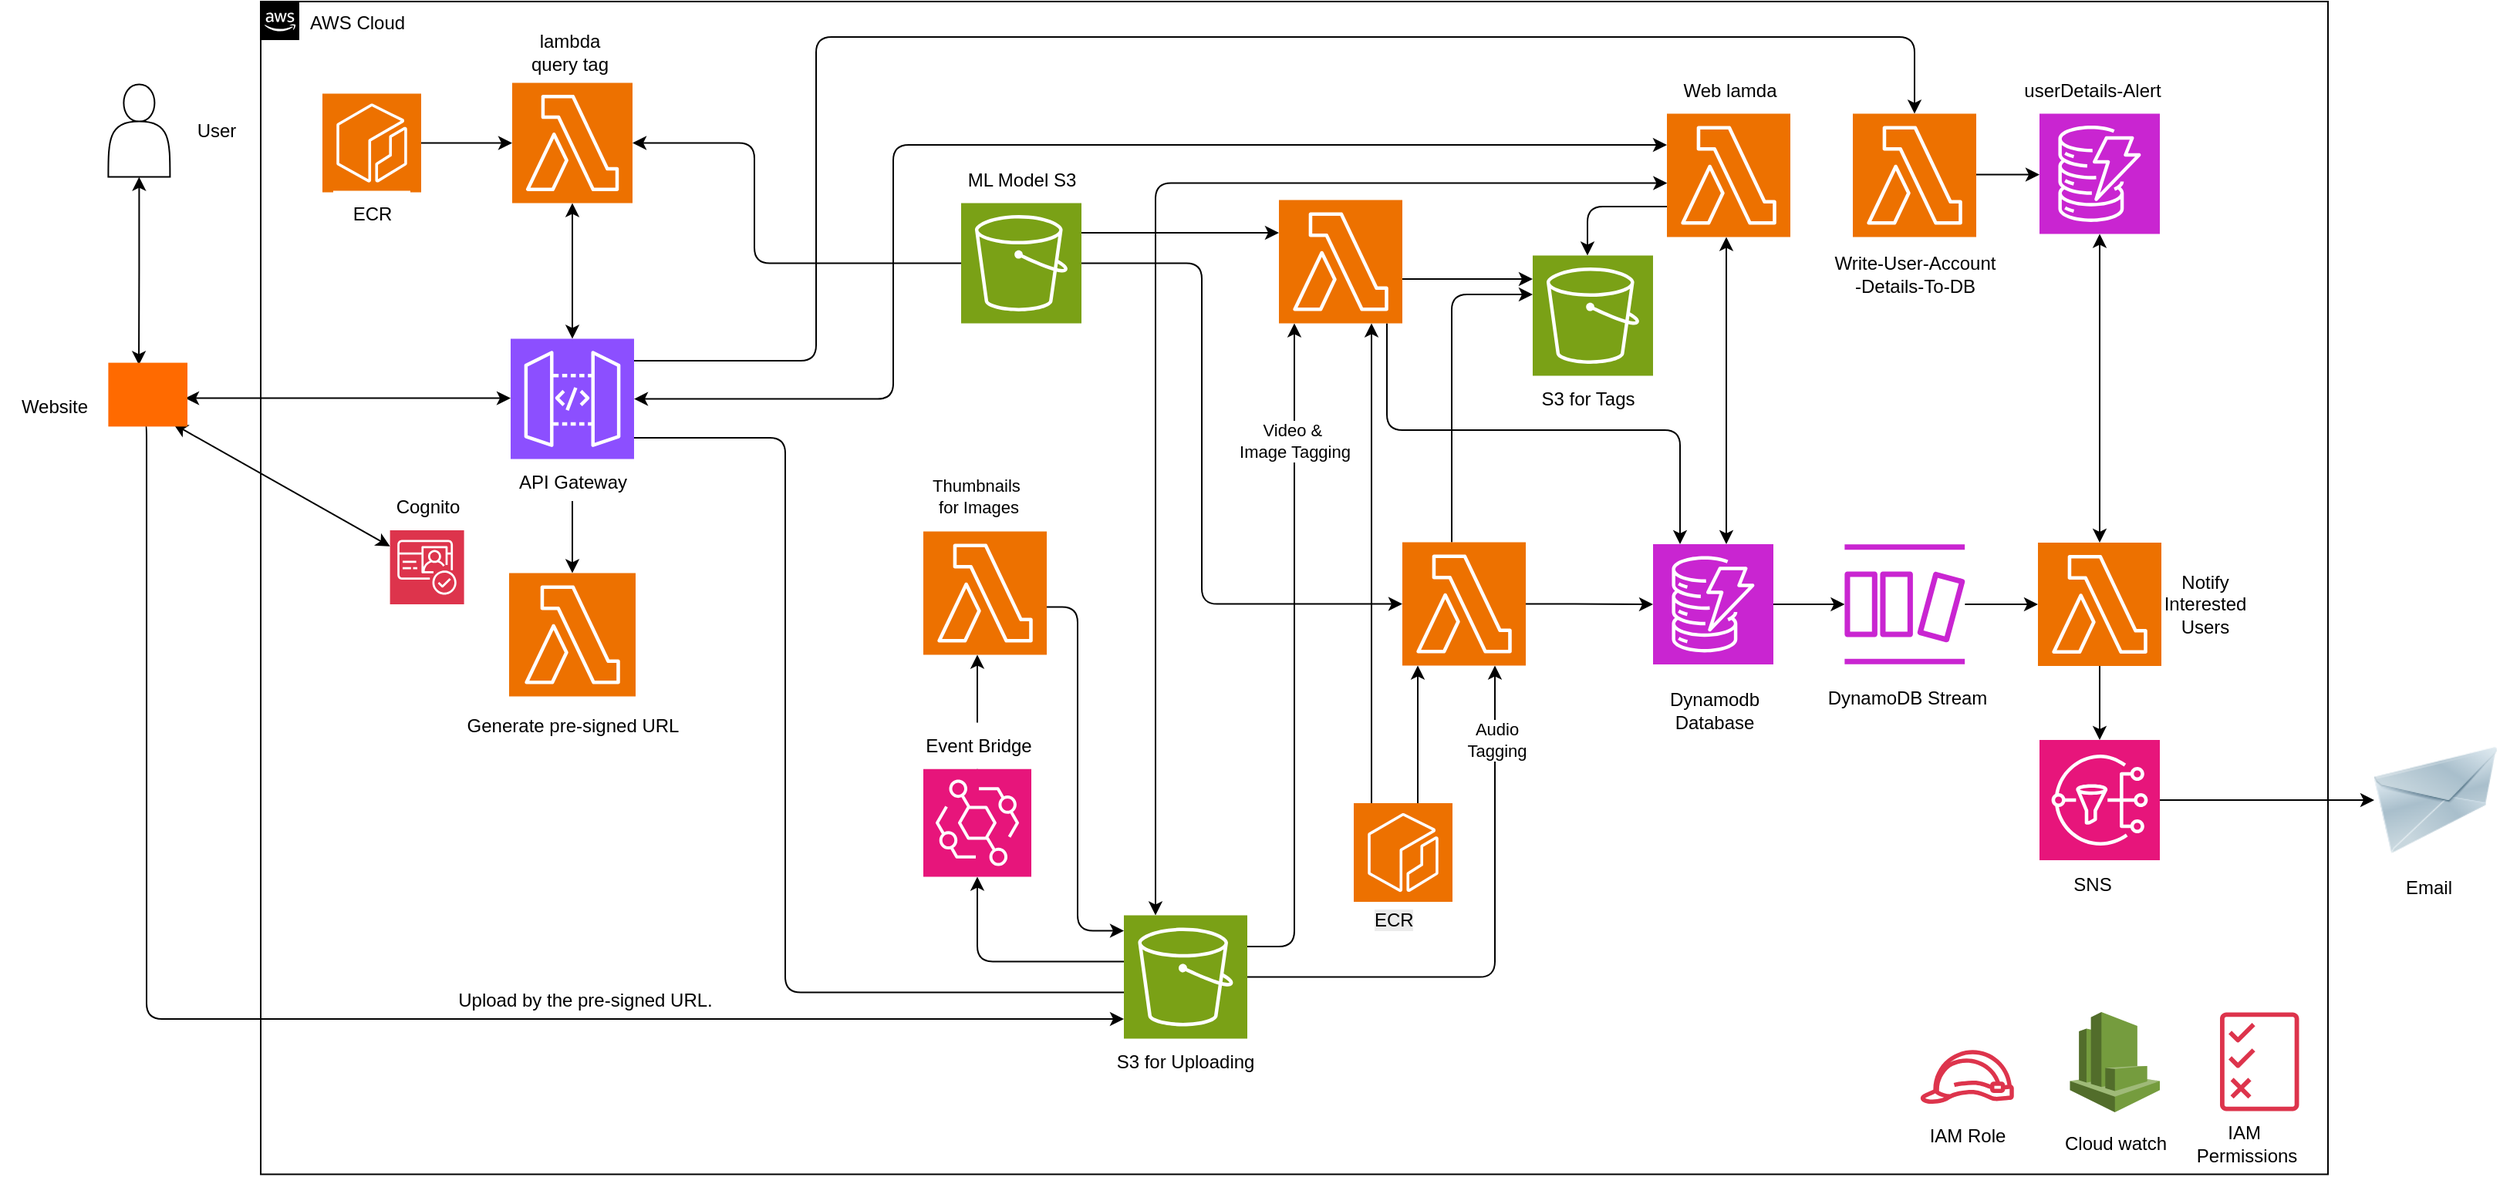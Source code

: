 <mxfile version="27.0.9">
  <diagram name="Page-1" id="Uj2lMhDgir8iiTIfYYsc">
    <mxGraphModel dx="5739" dy="1356" grid="1" gridSize="10" guides="1" tooltips="1" connect="1" arrows="1" fold="1" page="1" pageScale="1" pageWidth="1654" pageHeight="1169" math="0" shadow="0">
      <root>
        <mxCell id="0" />
        <mxCell id="1" parent="0" />
        <mxCell id="T2SK2CnzC14jnVXQTMxj-1" value="AWS Cloud" style="points=[[0,0],[0.25,0],[0.5,0],[0.75,0],[1,0],[1,0.25],[1,0.5],[1,0.75],[1,1],[0.75,1],[0.5,1],[0.25,1],[0,1],[0,0.75],[0,0.5],[0,0.25]];outlineConnect=0;html=1;whiteSpace=wrap;fontSize=12;fontStyle=0;container=1;pointerEvents=0;collapsible=0;recursiveResize=0;shape=mxgraph.aws4.group;grIcon=mxgraph.aws4.group_aws_cloud_alt;fillColor=none;verticalAlign=top;align=left;spacingLeft=30;dashed=0;" parent="1" vertex="1">
          <mxGeometry x="-3110" y="130" width="1340" height="760.75" as="geometry" />
        </mxCell>
        <mxCell id="enTS-_B9K8fbs3s1s-JS-25" value="" style="sketch=0;points=[[0,0,0],[0.25,0,0],[0.5,0,0],[0.75,0,0],[1,0,0],[0,1,0],[0.25,1,0],[0.5,1,0],[0.75,1,0],[1,1,0],[0,0.25,0],[0,0.5,0],[0,0.75,0],[1,0.25,0],[1,0.5,0],[1,0.75,0]];outlineConnect=0;fontColor=#232F3E;fillColor=#DD344C;strokeColor=#ffffff;dashed=0;verticalLabelPosition=bottom;verticalAlign=top;align=center;html=1;fontSize=12;fontStyle=0;aspect=fixed;shape=mxgraph.aws4.resourceIcon;resIcon=mxgraph.aws4.cognito;" parent="T2SK2CnzC14jnVXQTMxj-1" vertex="1">
          <mxGeometry x="83.8" y="343" width="48" height="48" as="geometry" />
        </mxCell>
        <mxCell id="l43sw3kC45yQ8nYjyZsd-1" value="API Gateway" style="text;html=1;align=center;verticalAlign=middle;resizable=0;points=[];autosize=1;fillColor=none;" parent="T2SK2CnzC14jnVXQTMxj-1" vertex="1">
          <mxGeometry x="157" y="296.75" width="90" height="30" as="geometry" />
        </mxCell>
        <mxCell id="m6__m4VyYflQRl0GZ81X-8" value="Cognito" style="text;html=1;align=center;verticalAlign=middle;resizable=0;points=[];autosize=1;fillColor=none;" parent="T2SK2CnzC14jnVXQTMxj-1" vertex="1">
          <mxGeometry x="77.8" y="313" width="60" height="30" as="geometry" />
        </mxCell>
        <mxCell id="enTS-_B9K8fbs3s1s-JS-19" value="Web lamda" style="text;html=1;align=center;verticalAlign=middle;resizable=0;points=[];autosize=1;fillColor=none;" parent="T2SK2CnzC14jnVXQTMxj-1" vertex="1">
          <mxGeometry x="911.5" y="42.75" width="80" height="30" as="geometry" />
        </mxCell>
        <mxCell id="EXucPdCu4vY9tIGG1OFw-6" value="Cloud watch" style="text;html=1;align=center;verticalAlign=middle;resizable=0;points=[];autosize=1;strokeColor=none;fillColor=none;" parent="T2SK2CnzC14jnVXQTMxj-1" vertex="1">
          <mxGeometry x="1156.88" y="725.75" width="90" height="30" as="geometry" />
        </mxCell>
        <mxCell id="EXucPdCu4vY9tIGG1OFw-8" value="IAM&amp;nbsp;&lt;div&gt;Permissions&lt;/div&gt;" style="text;html=1;align=center;verticalAlign=middle;resizable=0;points=[];autosize=1;strokeColor=none;fillColor=none;" parent="T2SK2CnzC14jnVXQTMxj-1" vertex="1">
          <mxGeometry x="1242" y="720.75" width="90" height="40" as="geometry" />
        </mxCell>
        <mxCell id="l43sw3kC45yQ8nYjyZsd-13" value="lambda&lt;div&gt;query tag&lt;/div&gt;" style="text;html=1;align=center;verticalAlign=middle;resizable=0;points=[];autosize=1;fillColor=none;" parent="T2SK2CnzC14jnVXQTMxj-1" vertex="1">
          <mxGeometry x="165" y="12.75" width="70" height="40" as="geometry" />
        </mxCell>
        <mxCell id="m6__m4VyYflQRl0GZ81X-25" value="userDetails-Alert" style="text;html=1;align=center;verticalAlign=middle;resizable=0;points=[];autosize=1;fillColor=none;" parent="T2SK2CnzC14jnVXQTMxj-1" vertex="1">
          <mxGeometry x="1131.75" y="42.75" width="110" height="30" as="geometry" />
        </mxCell>
        <mxCell id="EXucPdCu4vY9tIGG1OFw-19" value="" style="edgeStyle=orthogonalEdgeStyle;rounded=1;orthogonalLoop=1;jettySize=auto;html=1;curved=0;" parent="T2SK2CnzC14jnVXQTMxj-1" source="enTS-_B9K8fbs3s1s-JS-1" target="enTS-_B9K8fbs3s1s-JS-2" edge="1">
          <mxGeometry relative="1" as="geometry">
            <Array as="points">
              <mxPoint x="529.5" y="392.75" />
              <mxPoint x="529.5" y="602.75" />
            </Array>
          </mxGeometry>
        </mxCell>
        <mxCell id="ZEPAF2CH9TNe9OShW8T2-4" value="" style="edgeStyle=orthogonalEdgeStyle;rounded=1;orthogonalLoop=1;jettySize=auto;html=1;curved=0;" parent="T2SK2CnzC14jnVXQTMxj-1" source="enTS-_B9K8fbs3s1s-JS-2" target="ZEPAF2CH9TNe9OShW8T2-2" edge="1">
          <mxGeometry relative="1" as="geometry">
            <mxPoint x="628.5" y="463.75" as="targetPoint" />
            <Array as="points">
              <mxPoint x="670" y="613" />
            </Array>
          </mxGeometry>
        </mxCell>
        <mxCell id="ZEPAF2CH9TNe9OShW8T2-13" value="Video &amp;amp;&amp;nbsp;&lt;div&gt;Image Tagging&lt;/div&gt;" style="edgeLabel;html=1;align=center;verticalAlign=middle;resizable=0;points=[];" parent="ZEPAF2CH9TNe9OShW8T2-4" vertex="1" connectable="0">
          <mxGeometry x="0.717" y="1" relative="1" as="geometry">
            <mxPoint x="1" y="14" as="offset" />
          </mxGeometry>
        </mxCell>
        <mxCell id="EXucPdCu4vY9tIGG1OFw-17" value="" style="edgeStyle=orthogonalEdgeStyle;rounded=1;orthogonalLoop=1;jettySize=auto;html=1;curved=0;" parent="T2SK2CnzC14jnVXQTMxj-1" source="enTS-_B9K8fbs3s1s-JS-2" target="EXucPdCu4vY9tIGG1OFw-13" edge="1">
          <mxGeometry relative="1" as="geometry">
            <mxPoint x="468" y="631.75" as="targetPoint" />
            <Array as="points">
              <mxPoint x="464.5" y="622.75" />
            </Array>
          </mxGeometry>
        </mxCell>
        <mxCell id="m6__m4VyYflQRl0GZ81X-7" style="edgeStyle=orthogonalEdgeStyle;rounded=0;orthogonalLoop=1;jettySize=auto;html=1;" parent="T2SK2CnzC14jnVXQTMxj-1" target="BJMHcw9MZpPgfeB63qq7-1" edge="1">
          <mxGeometry relative="1" as="geometry">
            <mxPoint x="202" y="324" as="sourcePoint" />
            <mxPoint x="202" y="370" as="targetPoint" />
            <Array as="points">
              <mxPoint x="202" y="340" />
              <mxPoint x="202" y="340" />
            </Array>
          </mxGeometry>
        </mxCell>
        <mxCell id="enTS-_B9K8fbs3s1s-JS-6" style="edgeStyle=orthogonalEdgeStyle;rounded=1;orthogonalLoop=1;jettySize=auto;html=1;curved=0;" parent="T2SK2CnzC14jnVXQTMxj-1" source="enTS-_B9K8fbs3s1s-JS-5" edge="1">
          <mxGeometry relative="1" as="geometry">
            <mxPoint x="602" y="642.75" as="targetPoint" />
            <Array as="points">
              <mxPoint x="340" y="283" />
              <mxPoint x="340" y="643" />
            </Array>
          </mxGeometry>
        </mxCell>
        <mxCell id="enTS-_B9K8fbs3s1s-JS-14" style="edgeStyle=orthogonalEdgeStyle;rounded=0;orthogonalLoop=1;jettySize=auto;html=1;startArrow=classic;startFill=1;" parent="T2SK2CnzC14jnVXQTMxj-1" source="enTS-_B9K8fbs3s1s-JS-10" target="enTS-_B9K8fbs3s1s-JS-8" edge="1">
          <mxGeometry relative="1" as="geometry">
            <Array as="points">
              <mxPoint x="950" y="230" />
              <mxPoint x="950" y="230" />
            </Array>
          </mxGeometry>
        </mxCell>
        <mxCell id="ZEPAF2CH9TNe9OShW8T2-33" value="" style="edgeStyle=orthogonalEdgeStyle;rounded=1;orthogonalLoop=1;jettySize=auto;html=1;curved=0;" parent="T2SK2CnzC14jnVXQTMxj-1" source="enTS-_B9K8fbs3s1s-JS-10" target="ZEPAF2CH9TNe9OShW8T2-7" edge="1">
          <mxGeometry relative="1" as="geometry">
            <mxPoint x="1058.5" y="91.75" as="targetPoint" />
            <Array as="points">
              <mxPoint x="860" y="133" />
            </Array>
          </mxGeometry>
        </mxCell>
        <mxCell id="enTS-_B9K8fbs3s1s-JS-13" style="edgeStyle=orthogonalEdgeStyle;rounded=1;orthogonalLoop=1;jettySize=auto;html=1;startArrow=classic;startFill=1;curved=0;" parent="T2SK2CnzC14jnVXQTMxj-1" source="enTS-_B9K8fbs3s1s-JS-5" target="enTS-_B9K8fbs3s1s-JS-10" edge="1">
          <mxGeometry relative="1" as="geometry">
            <Array as="points">
              <mxPoint x="410" y="258" />
              <mxPoint x="410" y="93" />
            </Array>
          </mxGeometry>
        </mxCell>
        <mxCell id="ZEPAF2CH9TNe9OShW8T2-8" value="" style="edgeStyle=orthogonalEdgeStyle;rounded=1;orthogonalLoop=1;jettySize=auto;html=1;curved=0;" parent="T2SK2CnzC14jnVXQTMxj-1" source="ZEPAF2CH9TNe9OShW8T2-2" target="ZEPAF2CH9TNe9OShW8T2-7" edge="1">
          <mxGeometry relative="1" as="geometry">
            <Array as="points">
              <mxPoint x="780" y="180" />
              <mxPoint x="780" y="180" />
            </Array>
          </mxGeometry>
        </mxCell>
        <mxCell id="ZEPAF2CH9TNe9OShW8T2-29" value="" style="edgeStyle=orthogonalEdgeStyle;rounded=1;orthogonalLoop=1;jettySize=auto;html=1;curved=0;" parent="T2SK2CnzC14jnVXQTMxj-1" source="ZEPAF2CH9TNe9OShW8T2-2" target="enTS-_B9K8fbs3s1s-JS-8" edge="1">
          <mxGeometry relative="1" as="geometry">
            <mxPoint x="902" y="332.75" as="targetPoint" />
            <Array as="points">
              <mxPoint x="730" y="278" />
              <mxPoint x="920" y="278" />
            </Array>
          </mxGeometry>
        </mxCell>
        <mxCell id="ZEPAF2CH9TNe9OShW8T2-21" value="" style="edgeStyle=orthogonalEdgeStyle;rounded=1;orthogonalLoop=1;jettySize=auto;html=1;exitX=1;exitY=0.5;exitDx=0;exitDy=0;exitPerimeter=0;curved=0;" parent="T2SK2CnzC14jnVXQTMxj-1" source="enTS-_B9K8fbs3s1s-JS-2" target="ZEPAF2CH9TNe9OShW8T2-24" edge="1">
          <mxGeometry relative="1" as="geometry">
            <mxPoint x="763.5" y="592.75" as="sourcePoint" />
            <mxPoint x="738.5" y="463.75" as="targetPoint" />
            <Array as="points">
              <mxPoint x="800" y="633" />
            </Array>
          </mxGeometry>
        </mxCell>
        <mxCell id="ZEPAF2CH9TNe9OShW8T2-22" value="&lt;span style=&quot;background-color: light-dark(#ffffff, var(--ge-dark-color, #121212)); color: light-dark(rgb(0, 0, 0), rgb(255, 255, 255));&quot;&gt;Audio&lt;/span&gt;&lt;div&gt;&lt;span style=&quot;background-color: light-dark(#ffffff, var(--ge-dark-color, #121212)); color: light-dark(rgb(0, 0, 0), rgb(255, 255, 255));&quot;&gt;Tagging&lt;/span&gt;&lt;/div&gt;" style="edgeLabel;html=1;align=center;verticalAlign=middle;resizable=0;points=[];" parent="ZEPAF2CH9TNe9OShW8T2-21" vertex="1" connectable="0">
          <mxGeometry x="0.717" y="1" relative="1" as="geometry">
            <mxPoint x="2" y="-4" as="offset" />
          </mxGeometry>
        </mxCell>
        <mxCell id="ZEPAF2CH9TNe9OShW8T2-23" value="" style="edgeStyle=orthogonalEdgeStyle;rounded=1;orthogonalLoop=1;jettySize=auto;html=1;curved=0;" parent="T2SK2CnzC14jnVXQTMxj-1" source="ZEPAF2CH9TNe9OShW8T2-24" target="ZEPAF2CH9TNe9OShW8T2-7" edge="1">
          <mxGeometry relative="1" as="geometry">
            <mxPoint x="792.5" y="310.75" as="targetPoint" />
            <Array as="points">
              <mxPoint x="772" y="190" />
            </Array>
          </mxGeometry>
        </mxCell>
        <mxCell id="ZEPAF2CH9TNe9OShW8T2-28" value="" style="edgeStyle=orthogonalEdgeStyle;rounded=1;orthogonalLoop=1;jettySize=auto;html=1;curved=0;" parent="T2SK2CnzC14jnVXQTMxj-1" source="ZEPAF2CH9TNe9OShW8T2-24" target="enTS-_B9K8fbs3s1s-JS-8" edge="1">
          <mxGeometry relative="1" as="geometry">
            <mxPoint x="802.5" y="352.74" as="sourcePoint" />
            <mxPoint x="902" y="332.75" as="targetPoint" />
            <Array as="points" />
          </mxGeometry>
        </mxCell>
        <mxCell id="EXucPdCu4vY9tIGG1OFw-18" value="" style="edgeStyle=orthogonalEdgeStyle;rounded=0;orthogonalLoop=1;jettySize=auto;html=1;" parent="T2SK2CnzC14jnVXQTMxj-1" source="EXucPdCu4vY9tIGG1OFw-13" target="enTS-_B9K8fbs3s1s-JS-1" edge="1">
          <mxGeometry relative="1" as="geometry">
            <Array as="points">
              <mxPoint x="464.5" y="442.75" />
              <mxPoint x="464.5" y="442.75" />
            </Array>
          </mxGeometry>
        </mxCell>
        <mxCell id="EXucPdCu4vY9tIGG1OFw-21" value="Thumbnails&amp;nbsp;&lt;div&gt;for Images&lt;/div&gt;" style="edgeLabel;html=1;align=center;verticalAlign=middle;resizable=0;points=[];labelBackgroundColor=default;" parent="EXucPdCu4vY9tIGG1OFw-18" vertex="1" connectable="0">
          <mxGeometry x="-0.234" y="2" relative="1" as="geometry">
            <mxPoint x="2" y="-149" as="offset" />
          </mxGeometry>
        </mxCell>
        <mxCell id="l43sw3kC45yQ8nYjyZsd-3" value="" style="endArrow=classic;startArrow=classic;html=1;rounded=1;entryX=0.002;entryY=0.563;entryDx=0;entryDy=0;entryPerimeter=0;edgeStyle=orthogonalEdgeStyle;" parent="T2SK2CnzC14jnVXQTMxj-1" source="enTS-_B9K8fbs3s1s-JS-2" target="enTS-_B9K8fbs3s1s-JS-10" edge="1">
          <mxGeometry width="50" height="50" relative="1" as="geometry">
            <mxPoint x="552" y="457.75" as="sourcePoint" />
            <mxPoint x="902" y="117.75" as="targetPoint" />
            <Array as="points">
              <mxPoint x="580" y="118" />
            </Array>
          </mxGeometry>
        </mxCell>
        <mxCell id="m6__m4VyYflQRl0GZ81X-15" style="edgeStyle=orthogonalEdgeStyle;rounded=0;orthogonalLoop=1;jettySize=auto;html=1;" parent="T2SK2CnzC14jnVXQTMxj-1" target="m6__m4VyYflQRl0GZ81X-13" edge="1">
          <mxGeometry relative="1" as="geometry">
            <mxPoint x="1112" y="112.25" as="sourcePoint" />
            <mxPoint x="1152" y="111.25" as="targetPoint" />
            <Array as="points">
              <mxPoint x="1133" y="112.75" />
              <mxPoint x="1133" y="112.75" />
            </Array>
          </mxGeometry>
        </mxCell>
        <mxCell id="m6__m4VyYflQRl0GZ81X-18" style="edgeStyle=orthogonalEdgeStyle;rounded=1;orthogonalLoop=1;jettySize=auto;html=1;entryX=0.5;entryY=1;entryDx=0;entryDy=0;entryPerimeter=0;startArrow=classic;startFill=1;curved=0;" parent="T2SK2CnzC14jnVXQTMxj-1" source="m6__m4VyYflQRl0GZ81X-16" target="m6__m4VyYflQRl0GZ81X-13" edge="1">
          <mxGeometry relative="1" as="geometry" />
        </mxCell>
        <mxCell id="m6__m4VyYflQRl0GZ81X-33" style="edgeStyle=orthogonalEdgeStyle;rounded=0;orthogonalLoop=1;jettySize=auto;html=1;entryX=0.5;entryY=0;entryDx=0;entryDy=0;entryPerimeter=0;startArrow=classic;startFill=1;" parent="T2SK2CnzC14jnVXQTMxj-1" source="l43sw3kC45yQ8nYjyZsd-8" target="enTS-_B9K8fbs3s1s-JS-5" edge="1">
          <mxGeometry relative="1" as="geometry" />
        </mxCell>
        <mxCell id="m6__m4VyYflQRl0GZ81X-12" style="edgeStyle=orthogonalEdgeStyle;rounded=1;orthogonalLoop=1;jettySize=auto;html=1;curved=0;" parent="T2SK2CnzC14jnVXQTMxj-1" source="enTS-_B9K8fbs3s1s-JS-5" target="m6__m4VyYflQRl0GZ81X-11" edge="1">
          <mxGeometry relative="1" as="geometry">
            <Array as="points">
              <mxPoint x="360" y="233" />
              <mxPoint x="360" y="23" />
              <mxPoint x="1072" y="23" />
            </Array>
          </mxGeometry>
        </mxCell>
        <mxCell id="enTS-_B9K8fbs3s1s-JS-1" value="" style="sketch=0;points=[[0,0,0],[0.25,0,0],[0.5,0,0],[0.75,0,0],[1,0,0],[0,1,0],[0.25,1,0],[0.5,1,0],[0.75,1,0],[1,1,0],[0,0.25,0],[0,0.5,0],[0,0.75,0],[1,0.25,0],[1,0.5,0],[1,0.75,0]];outlineConnect=0;fontColor=#232F3E;fillColor=#ED7100;strokeColor=#ffffff;dashed=0;verticalLabelPosition=bottom;verticalAlign=top;align=center;html=1;fontSize=12;fontStyle=0;aspect=fixed;shape=mxgraph.aws4.resourceIcon;resIcon=mxgraph.aws4.lambda;" parent="T2SK2CnzC14jnVXQTMxj-1" vertex="1">
          <mxGeometry x="429.5" y="343.75" width="80" height="80" as="geometry" />
        </mxCell>
        <mxCell id="enTS-_B9K8fbs3s1s-JS-2" value="" style="sketch=0;points=[[0,0,0],[0.25,0,0],[0.5,0,0],[0.75,0,0],[1,0,0],[0,1,0],[0.25,1,0],[0.5,1,0],[0.75,1,0],[1,1,0],[0,0.25,0],[0,0.5,0],[0,0.75,0],[1,0.25,0],[1,0.5,0],[1,0.75,0]];outlineConnect=0;fontColor=#232F3E;fillColor=#7AA116;strokeColor=#ffffff;dashed=0;verticalLabelPosition=bottom;verticalAlign=top;align=center;html=1;fontSize=12;fontStyle=0;aspect=fixed;shape=mxgraph.aws4.resourceIcon;resIcon=mxgraph.aws4.s3;" parent="T2SK2CnzC14jnVXQTMxj-1" vertex="1">
          <mxGeometry x="559.5" y="592.75" width="80" height="80" as="geometry" />
        </mxCell>
        <mxCell id="enTS-_B9K8fbs3s1s-JS-4" value="S3 for Uploading" style="text;html=1;align=center;verticalAlign=middle;resizable=0;points=[];autosize=1;strokeColor=none;fillColor=none;" parent="T2SK2CnzC14jnVXQTMxj-1" vertex="1">
          <mxGeometry x="544" y="672.75" width="110" height="30" as="geometry" />
        </mxCell>
        <mxCell id="enTS-_B9K8fbs3s1s-JS-5" value="" style="sketch=0;points=[[0,0,0],[0.25,0,0],[0.5,0,0],[0.75,0,0],[1,0,0],[0,1,0],[0.25,1,0],[0.5,1,0],[0.75,1,0],[1,1,0],[0,0.25,0],[0,0.5,0],[0,0.75,0],[1,0.25,0],[1,0.5,0],[1,0.75,0]];outlineConnect=0;fontColor=#232F3E;fillColor=#8C4FFF;strokeColor=#ffffff;dashed=0;verticalLabelPosition=bottom;verticalAlign=top;align=center;html=1;fontSize=12;fontStyle=0;aspect=fixed;shape=mxgraph.aws4.resourceIcon;resIcon=mxgraph.aws4.api_gateway;" parent="T2SK2CnzC14jnVXQTMxj-1" vertex="1">
          <mxGeometry x="162" y="218.75" width="80" height="78" as="geometry" />
        </mxCell>
        <mxCell id="enTS-_B9K8fbs3s1s-JS-10" value="" style="sketch=0;points=[[0,0,0],[0.25,0,0],[0.5,0,0],[0.75,0,0],[1,0,0],[0,1,0],[0.25,1,0],[0.5,1,0],[0.75,1,0],[1,1,0],[0,0.25,0],[0,0.5,0],[0,0.75,0],[1,0.25,0],[1,0.5,0],[1,0.75,0]];outlineConnect=0;fontColor=#232F3E;fillColor=#ED7100;strokeColor=#ffffff;dashed=0;verticalLabelPosition=bottom;verticalAlign=top;align=center;html=1;fontSize=12;fontStyle=0;aspect=fixed;shape=mxgraph.aws4.resourceIcon;resIcon=mxgraph.aws4.lambda;" parent="T2SK2CnzC14jnVXQTMxj-1" vertex="1">
          <mxGeometry x="911.5" y="72.75" width="80" height="80" as="geometry" />
        </mxCell>
        <mxCell id="ZEPAF2CH9TNe9OShW8T2-2" value="" style="sketch=0;points=[[0,0,0],[0.25,0,0],[0.5,0,0],[0.75,0,0],[1,0,0],[0,1,0],[0.25,1,0],[0.5,1,0],[0.75,1,0],[1,1,0],[0,0.25,0],[0,0.5,0],[0,0.75,0],[1,0.25,0],[1,0.5,0],[1,0.75,0]];outlineConnect=0;fontColor=#232F3E;fillColor=#ED7100;strokeColor=#ffffff;dashed=0;verticalLabelPosition=bottom;verticalAlign=top;align=center;html=1;fontSize=12;fontStyle=0;aspect=fixed;shape=mxgraph.aws4.resourceIcon;resIcon=mxgraph.aws4.lambda;" parent="T2SK2CnzC14jnVXQTMxj-1" vertex="1">
          <mxGeometry x="660" y="128.75" width="80" height="80" as="geometry" />
        </mxCell>
        <mxCell id="ZEPAF2CH9TNe9OShW8T2-7" value="" style="sketch=0;points=[[0,0,0],[0.25,0,0],[0.5,0,0],[0.75,0,0],[1,0,0],[0,1,0],[0.25,1,0],[0.5,1,0],[0.75,1,0],[1,1,0],[0,0.25,0],[0,0.5,0],[0,0.75,0],[1,0.25,0],[1,0.5,0],[1,0.75,0]];outlineConnect=0;fontColor=#232F3E;fillColor=#7AA116;strokeColor=#ffffff;dashed=0;verticalLabelPosition=bottom;verticalAlign=top;align=center;html=1;fontSize=12;fontStyle=0;aspect=fixed;shape=mxgraph.aws4.resourceIcon;resIcon=mxgraph.aws4.s3;" parent="T2SK2CnzC14jnVXQTMxj-1" vertex="1">
          <mxGeometry x="824.5" y="164.75" width="78" height="78" as="geometry" />
        </mxCell>
        <mxCell id="ZEPAF2CH9TNe9OShW8T2-11" value="S3 for Tags" style="text;html=1;align=center;verticalAlign=middle;resizable=0;points=[];autosize=1;strokeColor=none;fillColor=none;" parent="T2SK2CnzC14jnVXQTMxj-1" vertex="1">
          <mxGeometry x="820" y="242.75" width="80" height="30" as="geometry" />
        </mxCell>
        <mxCell id="ZEPAF2CH9TNe9OShW8T2-24" value="" style="sketch=0;points=[[0,0,0],[0.25,0,0],[0.5,0,0],[0.75,0,0],[1,0,0],[0,1,0],[0.25,1,0],[0.5,1,0],[0.75,1,0],[1,1,0],[0,0.25,0],[0,0.5,0],[0,0.75,0],[1,0.25,0],[1,0.5,0],[1,0.75,0]];outlineConnect=0;fontColor=#232F3E;fillColor=#ED7100;strokeColor=#ffffff;dashed=0;verticalLabelPosition=bottom;verticalAlign=top;align=center;html=1;fontSize=12;fontStyle=0;aspect=fixed;shape=mxgraph.aws4.resourceIcon;resIcon=mxgraph.aws4.lambda;" parent="T2SK2CnzC14jnVXQTMxj-1" vertex="1">
          <mxGeometry x="740" y="350.75" width="80" height="80" as="geometry" />
        </mxCell>
        <mxCell id="EXucPdCu4vY9tIGG1OFw-3" value="" style="sketch=0;outlineConnect=0;fontColor=#232F3E;gradientColor=none;fillColor=#DD344C;strokeColor=none;dashed=0;verticalLabelPosition=bottom;verticalAlign=top;align=center;html=1;fontSize=12;fontStyle=0;aspect=fixed;pointerEvents=1;shape=mxgraph.aws4.role;" parent="T2SK2CnzC14jnVXQTMxj-1" vertex="1">
          <mxGeometry x="1075.25" y="680.17" width="61.75" height="34.83" as="geometry" />
        </mxCell>
        <mxCell id="EXucPdCu4vY9tIGG1OFw-4" value="IAM Role" style="text;html=1;align=center;verticalAlign=middle;resizable=0;points=[];autosize=1;strokeColor=none;fillColor=none;" parent="T2SK2CnzC14jnVXQTMxj-1" vertex="1">
          <mxGeometry x="1071.13" y="720.75" width="70" height="30" as="geometry" />
        </mxCell>
        <mxCell id="EXucPdCu4vY9tIGG1OFw-5" value="" style="outlineConnect=0;dashed=0;verticalLabelPosition=bottom;verticalAlign=top;align=center;html=1;shape=mxgraph.aws3.cloudwatch;fillColor=#759C3E;gradientColor=none;" parent="T2SK2CnzC14jnVXQTMxj-1" vertex="1">
          <mxGeometry x="1172.75" y="655.51" width="58.25" height="65" as="geometry" />
        </mxCell>
        <mxCell id="EXucPdCu4vY9tIGG1OFw-7" value="" style="sketch=0;outlineConnect=0;fontColor=#232F3E;gradientColor=none;fillColor=#DD344C;strokeColor=none;dashed=0;verticalLabelPosition=bottom;verticalAlign=top;align=center;html=1;fontSize=12;fontStyle=0;aspect=fixed;pointerEvents=1;shape=mxgraph.aws4.permissions;" parent="T2SK2CnzC14jnVXQTMxj-1" vertex="1">
          <mxGeometry x="1270" y="655.51" width="51.25" height="64.48" as="geometry" />
        </mxCell>
        <mxCell id="EXucPdCu4vY9tIGG1OFw-13" value="" style="sketch=0;points=[[0,0,0],[0.25,0,0],[0.5,0,0],[0.75,0,0],[1,0,0],[0,1,0],[0.25,1,0],[0.5,1,0],[0.75,1,0],[1,1,0],[0,0.25,0],[0,0.5,0],[0,0.75,0],[1,0.25,0],[1,0.5,0],[1,0.75,0]];outlineConnect=0;fontColor=#232F3E;fillColor=#E7157B;strokeColor=#ffffff;dashed=0;verticalLabelPosition=bottom;verticalAlign=top;align=center;html=1;fontSize=12;fontStyle=0;aspect=fixed;shape=mxgraph.aws4.resourceIcon;resIcon=mxgraph.aws4.eventbridge;" parent="T2SK2CnzC14jnVXQTMxj-1" vertex="1">
          <mxGeometry x="429.5" y="497.75" width="70" height="70" as="geometry" />
        </mxCell>
        <mxCell id="EXucPdCu4vY9tIGG1OFw-22" value="Event Bridge" style="text;html=1;align=center;verticalAlign=middle;resizable=0;points=[];autosize=1;fillColor=default;" parent="T2SK2CnzC14jnVXQTMxj-1" vertex="1">
          <mxGeometry x="419.5" y="467.75" width="90" height="30" as="geometry" />
        </mxCell>
        <mxCell id="BJMHcw9MZpPgfeB63qq7-1" value="" style="sketch=0;points=[[0,0,0],[0.25,0,0],[0.5,0,0],[0.75,0,0],[1,0,0],[0,1,0],[0.25,1,0],[0.5,1,0],[0.75,1,0],[1,1,0],[0,0.25,0],[0,0.5,0],[0,0.75,0],[1,0.25,0],[1,0.5,0],[1,0.75,0]];outlineConnect=0;fontColor=#232F3E;fillColor=#ED7100;strokeColor=#ffffff;dashed=0;verticalLabelPosition=bottom;verticalAlign=top;align=center;html=1;fontSize=12;fontStyle=0;aspect=fixed;shape=mxgraph.aws4.resourceIcon;resIcon=mxgraph.aws4.lambda;" parent="T2SK2CnzC14jnVXQTMxj-1" vertex="1">
          <mxGeometry x="161" y="370.75" width="82" height="80" as="geometry" />
        </mxCell>
        <mxCell id="BJMHcw9MZpPgfeB63qq7-5" value="Generate pre-signed URL" style="text;html=1;align=center;verticalAlign=middle;resizable=0;points=[];autosize=1;fillColor=none;" parent="T2SK2CnzC14jnVXQTMxj-1" vertex="1">
          <mxGeometry x="122" y="455" width="160" height="30" as="geometry" />
        </mxCell>
        <mxCell id="BJMHcw9MZpPgfeB63qq7-8" value="Upload by the pre-signed URL." style="text;html=1;align=center;verticalAlign=middle;resizable=0;points=[];autosize=1;strokeColor=none;fillColor=none;" parent="T2SK2CnzC14jnVXQTMxj-1" vertex="1">
          <mxGeometry x="115" y="632.75" width="190" height="30" as="geometry" />
        </mxCell>
        <mxCell id="m6__m4VyYflQRl0GZ81X-11" value="" style="sketch=0;points=[[0,0,0],[0.25,0,0],[0.5,0,0],[0.75,0,0],[1,0,0],[0,1,0],[0.25,1,0],[0.5,1,0],[0.75,1,0],[1,1,0],[0,0.25,0],[0,0.5,0],[0,0.75,0],[1,0.25,0],[1,0.5,0],[1,0.75,0]];outlineConnect=0;fontColor=#232F3E;fillColor=#ED7100;strokeColor=#ffffff;dashed=0;verticalLabelPosition=bottom;verticalAlign=top;align=center;html=1;fontSize=12;fontStyle=0;aspect=fixed;shape=mxgraph.aws4.resourceIcon;resIcon=mxgraph.aws4.lambda;" parent="T2SK2CnzC14jnVXQTMxj-1" vertex="1">
          <mxGeometry x="1032" y="72.75" width="80" height="80" as="geometry" />
        </mxCell>
        <mxCell id="m6__m4VyYflQRl0GZ81X-13" value="" style="sketch=0;points=[[0,0,0],[0.25,0,0],[0.5,0,0],[0.75,0,0],[1,0,0],[0,1,0],[0.25,1,0],[0.5,1,0],[0.75,1,0],[1,1,0],[0,0.25,0],[0,0.5,0],[0,0.75,0],[1,0.25,0],[1,0.5,0],[1,0.75,0]];outlineConnect=0;fontColor=#232F3E;fillColor=#C925D1;strokeColor=#ffffff;dashed=0;verticalLabelPosition=bottom;verticalAlign=top;align=center;html=1;fontSize=12;fontStyle=0;aspect=fixed;shape=mxgraph.aws4.resourceIcon;resIcon=mxgraph.aws4.dynamodb;" parent="T2SK2CnzC14jnVXQTMxj-1" vertex="1">
          <mxGeometry x="1153" y="72.75" width="78" height="78" as="geometry" />
        </mxCell>
        <mxCell id="m6__m4VyYflQRl0GZ81X-24" value="&lt;span data-is-only-node=&quot;&quot; data-is-last-node=&quot;&quot; data-end=&quot;36&quot; data-start=&quot;0&quot;&gt;Write-User-Account&lt;/span&gt;&lt;div&gt;&lt;span data-is-only-node=&quot;&quot; data-is-last-node=&quot;&quot; data-end=&quot;36&quot; data-start=&quot;0&quot;&gt;-Details-To-DB&lt;/span&gt;&lt;/div&gt;" style="text;html=1;align=center;verticalAlign=middle;resizable=0;points=[];autosize=1;fillColor=none;" parent="T2SK2CnzC14jnVXQTMxj-1" vertex="1">
          <mxGeometry x="1007" y="156.75" width="130" height="40" as="geometry" />
        </mxCell>
        <mxCell id="l43sw3kC45yQ8nYjyZsd-8" value="" style="sketch=0;points=[[0,0,0],[0.25,0,0],[0.5,0,0],[0.75,0,0],[1,0,0],[0,1,0],[0.25,1,0],[0.5,1,0],[0.75,1,0],[1,1,0],[0,0.25,0],[0,0.5,0],[0,0.75,0],[1,0.25,0],[1,0.5,0],[1,0.75,0]];outlineConnect=0;fontColor=#232F3E;fillColor=#ED7100;strokeColor=#ffffff;dashed=0;verticalLabelPosition=bottom;verticalAlign=top;align=center;html=1;fontSize=12;fontStyle=0;aspect=fixed;shape=mxgraph.aws4.resourceIcon;resIcon=mxgraph.aws4.lambda;" parent="T2SK2CnzC14jnVXQTMxj-1" vertex="1">
          <mxGeometry x="163" y="52.75" width="78" height="78" as="geometry" />
        </mxCell>
        <mxCell id="YKiRxfQxq_q39uv-wRft-4" value="" style="edgeStyle=orthogonalEdgeStyle;rounded=0;orthogonalLoop=1;jettySize=auto;html=1;" parent="T2SK2CnzC14jnVXQTMxj-1" source="YKiRxfQxq_q39uv-wRft-2" target="ZEPAF2CH9TNe9OShW8T2-24" edge="1">
          <mxGeometry relative="1" as="geometry">
            <mxPoint x="790" y="440" as="targetPoint" />
            <Array as="points">
              <mxPoint x="750" y="510" />
              <mxPoint x="750" y="510" />
            </Array>
          </mxGeometry>
        </mxCell>
        <mxCell id="YKiRxfQxq_q39uv-wRft-16" value="" style="edgeStyle=orthogonalEdgeStyle;rounded=0;orthogonalLoop=1;jettySize=auto;html=1;" parent="T2SK2CnzC14jnVXQTMxj-1" source="YKiRxfQxq_q39uv-wRft-2" target="ZEPAF2CH9TNe9OShW8T2-2" edge="1">
          <mxGeometry relative="1" as="geometry">
            <mxPoint x="710" y="320" as="targetPoint" />
            <Array as="points">
              <mxPoint x="720" y="370" />
              <mxPoint x="720" y="370" />
            </Array>
          </mxGeometry>
        </mxCell>
        <mxCell id="YKiRxfQxq_q39uv-wRft-2" value="" style="sketch=0;points=[[0,0,0],[0.25,0,0],[0.5,0,0],[0.75,0,0],[1,0,0],[0,1,0],[0.25,1,0],[0.5,1,0],[0.75,1,0],[1,1,0],[0,0.25,0],[0,0.5,0],[0,0.75,0],[1,0.25,0],[1,0.5,0],[1,0.75,0]];outlineConnect=0;fontColor=#232F3E;fillColor=#ED7100;strokeColor=#ffffff;dashed=0;verticalLabelPosition=bottom;verticalAlign=top;align=center;html=1;fontSize=12;fontStyle=0;aspect=fixed;shape=mxgraph.aws4.resourceIcon;resIcon=mxgraph.aws4.ecr;" parent="T2SK2CnzC14jnVXQTMxj-1" vertex="1">
          <mxGeometry x="708.5" y="520" width="64" height="64" as="geometry" />
        </mxCell>
        <mxCell id="YKiRxfQxq_q39uv-wRft-3" value="&lt;span style=&quot;color: rgb(0, 0, 0); font-family: Helvetica; font-size: 12px; font-style: normal; font-variant-ligatures: normal; font-variant-caps: normal; font-weight: 400; letter-spacing: normal; orphans: 2; text-align: center; text-indent: 0px; text-transform: none; widows: 2; word-spacing: 0px; -webkit-text-stroke-width: 0px; white-space: nowrap; background-color: rgb(236, 236, 236); text-decoration-thickness: initial; text-decoration-style: initial; text-decoration-color: initial; display: inline !important; float: none;&quot;&gt;ECR&lt;/span&gt;" style="text;whiteSpace=wrap;html=1;" parent="T2SK2CnzC14jnVXQTMxj-1" vertex="1">
          <mxGeometry x="720" y="581.5" width="43.3" height="29.25" as="geometry" />
        </mxCell>
        <mxCell id="YKiRxfQxq_q39uv-wRft-10" value="" style="rounded=1;orthogonalLoop=1;jettySize=auto;html=1;entryX=1;entryY=0.5;entryDx=0;entryDy=0;entryPerimeter=0;edgeStyle=orthogonalEdgeStyle;startArrow=none;startFill=0;curved=0;" parent="T2SK2CnzC14jnVXQTMxj-1" source="YKiRxfQxq_q39uv-wRft-5" target="l43sw3kC45yQ8nYjyZsd-8" edge="1">
          <mxGeometry relative="1" as="geometry">
            <mxPoint x="381" y="179.75" as="targetPoint" />
            <Array as="points">
              <mxPoint x="320" y="170" />
              <mxPoint x="320" y="92" />
            </Array>
          </mxGeometry>
        </mxCell>
        <mxCell id="YKiRxfQxq_q39uv-wRft-19" value="" style="edgeStyle=orthogonalEdgeStyle;rounded=0;orthogonalLoop=1;jettySize=auto;html=1;" parent="T2SK2CnzC14jnVXQTMxj-1" source="YKiRxfQxq_q39uv-wRft-5" target="ZEPAF2CH9TNe9OShW8T2-2" edge="1">
          <mxGeometry relative="1" as="geometry">
            <mxPoint x="597" y="169.75" as="targetPoint" />
            <Array as="points">
              <mxPoint x="600" y="150" />
              <mxPoint x="600" y="150" />
            </Array>
          </mxGeometry>
        </mxCell>
        <mxCell id="YKiRxfQxq_q39uv-wRft-21" value="" style="edgeStyle=orthogonalEdgeStyle;rounded=1;orthogonalLoop=1;jettySize=auto;html=1;entryX=0;entryY=0.5;entryDx=0;entryDy=0;entryPerimeter=0;curved=0;" parent="T2SK2CnzC14jnVXQTMxj-1" source="YKiRxfQxq_q39uv-wRft-5" target="ZEPAF2CH9TNe9OShW8T2-24" edge="1">
          <mxGeometry relative="1" as="geometry">
            <mxPoint x="499" y="287.75" as="targetPoint" />
            <Array as="points">
              <mxPoint x="610" y="170" />
              <mxPoint x="610" y="391" />
            </Array>
          </mxGeometry>
        </mxCell>
        <mxCell id="YKiRxfQxq_q39uv-wRft-5" value="" style="sketch=0;points=[[0,0,0],[0.25,0,0],[0.5,0,0],[0.75,0,0],[1,0,0],[0,1,0],[0.25,1,0],[0.5,1,0],[0.75,1,0],[1,1,0],[0,0.25,0],[0,0.5,0],[0,0.75,0],[1,0.25,0],[1,0.5,0],[1,0.75,0]];outlineConnect=0;fontColor=#232F3E;fillColor=#7AA116;strokeColor=#ffffff;dashed=0;verticalLabelPosition=bottom;verticalAlign=top;align=center;html=1;fontSize=12;fontStyle=0;aspect=fixed;shape=mxgraph.aws4.resourceIcon;resIcon=mxgraph.aws4.s3;" parent="T2SK2CnzC14jnVXQTMxj-1" vertex="1">
          <mxGeometry x="454" y="130.75" width="78" height="78" as="geometry" />
        </mxCell>
        <mxCell id="YKiRxfQxq_q39uv-wRft-6" value="ML Model S3" style="text;html=1;align=center;verticalAlign=middle;resizable=0;points=[];autosize=1;strokeColor=none;fillColor=none;" parent="T2SK2CnzC14jnVXQTMxj-1" vertex="1">
          <mxGeometry x="448" y="100.75" width="90" height="30" as="geometry" />
        </mxCell>
        <mxCell id="m6__m4VyYflQRl0GZ81X-29" value="Notify&lt;div&gt;Interested&lt;/div&gt;&lt;div&gt;Users&lt;/div&gt;" style="text;html=1;align=center;verticalAlign=middle;resizable=0;points=[];autosize=1;fillColor=none;" parent="T2SK2CnzC14jnVXQTMxj-1" vertex="1">
          <mxGeometry x="1220" y="361" width="80" height="60" as="geometry" />
        </mxCell>
        <mxCell id="m6__m4VyYflQRl0GZ81X-28" style="edgeStyle=orthogonalEdgeStyle;rounded=0;orthogonalLoop=1;jettySize=auto;html=1;" parent="T2SK2CnzC14jnVXQTMxj-1" source="enTS-_B9K8fbs3s1s-JS-8" target="m6__m4VyYflQRl0GZ81X-10" edge="1">
          <mxGeometry relative="1" as="geometry" />
        </mxCell>
        <mxCell id="m6__m4VyYflQRl0GZ81X-20" style="edgeStyle=orthogonalEdgeStyle;rounded=0;orthogonalLoop=1;jettySize=auto;html=1;" parent="T2SK2CnzC14jnVXQTMxj-1" source="m6__m4VyYflQRl0GZ81X-10" target="m6__m4VyYflQRl0GZ81X-16" edge="1">
          <mxGeometry relative="1" as="geometry" />
        </mxCell>
        <mxCell id="m6__m4VyYflQRl0GZ81X-21" style="edgeStyle=orthogonalEdgeStyle;rounded=0;orthogonalLoop=1;jettySize=auto;html=1;" parent="T2SK2CnzC14jnVXQTMxj-1" source="m6__m4VyYflQRl0GZ81X-16" target="m6__m4VyYflQRl0GZ81X-17" edge="1">
          <mxGeometry relative="1" as="geometry" />
        </mxCell>
        <mxCell id="enTS-_B9K8fbs3s1s-JS-8" value="" style="sketch=0;points=[[0,0,0],[0.25,0,0],[0.5,0,0],[0.75,0,0],[1,0,0],[0,1,0],[0.25,1,0],[0.5,1,0],[0.75,1,0],[1,1,0],[0,0.25,0],[0,0.5,0],[0,0.75,0],[1,0.25,0],[1,0.5,0],[1,0.75,0]];outlineConnect=0;fontColor=#232F3E;fillColor=#C925D1;strokeColor=#ffffff;dashed=0;verticalLabelPosition=bottom;verticalAlign=top;align=center;html=1;fontSize=12;fontStyle=0;aspect=fixed;shape=mxgraph.aws4.resourceIcon;resIcon=mxgraph.aws4.dynamodb;" parent="T2SK2CnzC14jnVXQTMxj-1" vertex="1">
          <mxGeometry x="902.5" y="352" width="78" height="78" as="geometry" />
        </mxCell>
        <mxCell id="ZEPAF2CH9TNe9OShW8T2-30" value="Dynamodb&lt;div&gt;Database&lt;/div&gt;" style="text;html=1;align=center;verticalAlign=middle;resizable=0;points=[];autosize=1;fillColor=none;" parent="T2SK2CnzC14jnVXQTMxj-1" vertex="1">
          <mxGeometry x="901.5" y="440" width="80" height="40" as="geometry" />
        </mxCell>
        <mxCell id="m6__m4VyYflQRl0GZ81X-10" value="" style="sketch=0;outlineConnect=0;fontColor=#232F3E;gradientColor=none;fillColor=#C925D1;strokeColor=none;dashed=0;verticalLabelPosition=bottom;verticalAlign=top;align=center;html=1;fontSize=12;fontStyle=0;aspect=fixed;pointerEvents=1;shape=mxgraph.aws4.dynamodb_stream;" parent="T2SK2CnzC14jnVXQTMxj-1" vertex="1">
          <mxGeometry x="1026.7" y="352" width="78" height="78" as="geometry" />
        </mxCell>
        <mxCell id="m6__m4VyYflQRl0GZ81X-16" value="" style="sketch=0;points=[[0,0,0],[0.25,0,0],[0.5,0,0],[0.75,0,0],[1,0,0],[0,1,0],[0.25,1,0],[0.5,1,0],[0.75,1,0],[1,1,0],[0,0.25,0],[0,0.5,0],[0,0.75,0],[1,0.25,0],[1,0.5,0],[1,0.75,0]];outlineConnect=0;fontColor=#232F3E;fillColor=#ED7100;strokeColor=#ffffff;dashed=0;verticalLabelPosition=bottom;verticalAlign=top;align=center;html=1;fontSize=12;fontStyle=0;aspect=fixed;shape=mxgraph.aws4.resourceIcon;resIcon=mxgraph.aws4.lambda;" parent="T2SK2CnzC14jnVXQTMxj-1" vertex="1">
          <mxGeometry x="1152" y="351" width="80" height="80" as="geometry" />
        </mxCell>
        <mxCell id="m6__m4VyYflQRl0GZ81X-17" value="" style="sketch=0;points=[[0,0,0],[0.25,0,0],[0.5,0,0],[0.75,0,0],[1,0,0],[0,1,0],[0.25,1,0],[0.5,1,0],[0.75,1,0],[1,1,0],[0,0.25,0],[0,0.5,0],[0,0.75,0],[1,0.25,0],[1,0.5,0],[1,0.75,0]];outlineConnect=0;fontColor=#232F3E;fillColor=#E7157B;strokeColor=#ffffff;dashed=0;verticalLabelPosition=bottom;verticalAlign=top;align=center;html=1;fontSize=12;fontStyle=0;aspect=fixed;shape=mxgraph.aws4.resourceIcon;resIcon=mxgraph.aws4.sns;" parent="T2SK2CnzC14jnVXQTMxj-1" vertex="1">
          <mxGeometry x="1153" y="479" width="78" height="78" as="geometry" />
        </mxCell>
        <mxCell id="m6__m4VyYflQRl0GZ81X-27" value="DynamoDB Stream" style="text;html=1;align=center;verticalAlign=middle;resizable=0;points=[];autosize=1;fillColor=none;" parent="T2SK2CnzC14jnVXQTMxj-1" vertex="1">
          <mxGeometry x="1001.75" y="437" width="130" height="30" as="geometry" />
        </mxCell>
        <mxCell id="m6__m4VyYflQRl0GZ81X-23" value="" style="image;html=1;image=img/lib/clip_art/networking/Email_128x128.png" parent="T2SK2CnzC14jnVXQTMxj-1" vertex="1">
          <mxGeometry x="1370" y="478" width="80" height="80" as="geometry" />
        </mxCell>
        <mxCell id="m6__m4VyYflQRl0GZ81X-22" style="edgeStyle=orthogonalEdgeStyle;rounded=0;orthogonalLoop=1;jettySize=auto;html=1;entryX=0;entryY=0.5;entryDx=0;entryDy=0;" parent="T2SK2CnzC14jnVXQTMxj-1" source="m6__m4VyYflQRl0GZ81X-17" target="m6__m4VyYflQRl0GZ81X-23" edge="1">
          <mxGeometry relative="1" as="geometry">
            <mxPoint x="1412" y="518" as="targetPoint" />
          </mxGeometry>
        </mxCell>
        <mxCell id="YKiRxfQxq_q39uv-wRft-23" value="SNS" style="text;html=1;align=center;verticalAlign=middle;resizable=0;points=[];autosize=1;strokeColor=none;fillColor=default;strokeWidth=1;" parent="T2SK2CnzC14jnVXQTMxj-1" vertex="1">
          <mxGeometry x="1161.75" y="558" width="50" height="30" as="geometry" />
        </mxCell>
        <mxCell id="YKiRxfQxq_q39uv-wRft-25" value="" style="edgeStyle=orthogonalEdgeStyle;rounded=0;orthogonalLoop=1;jettySize=auto;html=1;" parent="T2SK2CnzC14jnVXQTMxj-1" source="YKiRxfQxq_q39uv-wRft-24" target="l43sw3kC45yQ8nYjyZsd-8" edge="1">
          <mxGeometry relative="1" as="geometry" />
        </mxCell>
        <mxCell id="YKiRxfQxq_q39uv-wRft-24" value="" style="sketch=0;points=[[0,0,0],[0.25,0,0],[0.5,0,0],[0.75,0,0],[1,0,0],[0,1,0],[0.25,1,0],[0.5,1,0],[0.75,1,0],[1,1,0],[0,0.25,0],[0,0.5,0],[0,0.75,0],[1,0.25,0],[1,0.5,0],[1,0.75,0]];outlineConnect=0;fontColor=#232F3E;fillColor=#ED7100;strokeColor=#ffffff;dashed=0;verticalLabelPosition=bottom;verticalAlign=top;align=center;html=1;fontSize=12;fontStyle=0;aspect=fixed;shape=mxgraph.aws4.resourceIcon;resIcon=mxgraph.aws4.ecr;" parent="T2SK2CnzC14jnVXQTMxj-1" vertex="1">
          <mxGeometry x="40" y="59.75" width="64" height="64" as="geometry" />
        </mxCell>
        <mxCell id="YKiRxfQxq_q39uv-wRft-26" value="&lt;div&gt;ECR&lt;/div&gt;" style="text;html=1;align=center;verticalAlign=middle;resizable=0;points=[];autosize=1;strokeColor=none;fillColor=default;" parent="T2SK2CnzC14jnVXQTMxj-1" vertex="1">
          <mxGeometry x="47" y="122.75" width="50" height="30" as="geometry" />
        </mxCell>
        <mxCell id="enTS-_B9K8fbs3s1s-JS-11" value="" style="shape=actor;whiteSpace=wrap;html=1;" parent="1" vertex="1">
          <mxGeometry x="-3208.8" y="183.8" width="40" height="60" as="geometry" />
        </mxCell>
        <mxCell id="BJMHcw9MZpPgfeB63qq7-7" style="edgeStyle=orthogonalEdgeStyle;rounded=1;orthogonalLoop=1;jettySize=auto;html=1;curved=0;exitX=0.452;exitY=0.954;exitDx=0;exitDy=0;exitPerimeter=0;" parent="1" source="8HgkfiuLeUi6K8kctoTo-1" target="enTS-_B9K8fbs3s1s-JS-2" edge="1">
          <mxGeometry relative="1" as="geometry">
            <Array as="points">
              <mxPoint x="-3184" y="404" />
              <mxPoint x="-3184" y="790" />
            </Array>
            <mxPoint x="-2473.8" y="780" as="targetPoint" />
            <mxPoint x="-3183.833" y="416.2" as="sourcePoint" />
          </mxGeometry>
        </mxCell>
        <mxCell id="m6__m4VyYflQRl0GZ81X-3" style="edgeStyle=orthogonalEdgeStyle;rounded=0;orthogonalLoop=1;jettySize=auto;html=1;entryX=0.386;entryY=0.034;entryDx=0;entryDy=0;entryPerimeter=0;startArrow=classic;startFill=1;" parent="1" source="enTS-_B9K8fbs3s1s-JS-11" target="8HgkfiuLeUi6K8kctoTo-1" edge="1">
          <mxGeometry relative="1" as="geometry">
            <mxPoint x="-3188.8" y="353.8" as="targetPoint" />
          </mxGeometry>
        </mxCell>
        <mxCell id="m6__m4VyYflQRl0GZ81X-4" value="Website&lt;div&gt;&lt;br&gt;&lt;/div&gt;" style="text;html=1;align=center;verticalAlign=middle;resizable=0;points=[];autosize=1;strokeColor=none;fillColor=none;" parent="1" vertex="1">
          <mxGeometry x="-3278.8" y="380" width="70" height="40" as="geometry" />
        </mxCell>
        <mxCell id="m6__m4VyYflQRl0GZ81X-30" value="&lt;div&gt;User&lt;/div&gt;" style="text;html=1;align=center;verticalAlign=middle;resizable=0;points=[];autosize=1;strokeColor=none;fillColor=none;" parent="1" vertex="1">
          <mxGeometry x="-3163.8" y="198.8" width="50" height="30" as="geometry" />
        </mxCell>
        <mxCell id="m6__m4VyYflQRl0GZ81X-32" style="rounded=1;orthogonalLoop=1;jettySize=auto;html=1;startArrow=classic;startFill=1;curved=0;exitX=0.827;exitY=0.964;exitDx=0;exitDy=0;exitPerimeter=0;" parent="1" source="8HgkfiuLeUi6K8kctoTo-1" target="enTS-_B9K8fbs3s1s-JS-25" edge="1">
          <mxGeometry relative="1" as="geometry">
            <mxPoint x="-3160" y="410" as="sourcePoint" />
          </mxGeometry>
        </mxCell>
        <mxCell id="YKiRxfQxq_q39uv-wRft-22" value="Email" style="text;html=1;align=center;verticalAlign=middle;resizable=0;points=[];autosize=1;fillColor=none;" parent="1" vertex="1">
          <mxGeometry x="-1730" y="690" width="50" height="30" as="geometry" />
        </mxCell>
        <mxCell id="m6__m4VyYflQRl0GZ81X-5" style="edgeStyle=orthogonalEdgeStyle;rounded=1;orthogonalLoop=1;jettySize=auto;html=1;startArrow=classic;startFill=1;curved=0;exitX=0.978;exitY=0.537;exitDx=0;exitDy=0;exitPerimeter=0;" parent="1" target="enTS-_B9K8fbs3s1s-JS-5" edge="1">
          <mxGeometry relative="1" as="geometry">
            <mxPoint x="-3158.973" y="387.309" as="sourcePoint" />
            <Array as="points" />
          </mxGeometry>
        </mxCell>
        <mxCell id="8HgkfiuLeUi6K8kctoTo-1" value="" style="points=[];aspect=fixed;html=1;align=center;shadow=0;dashed=0;fillColor=#FF6A00;strokeColor=none;shape=mxgraph.alibaba_cloud.domain_and_website;" vertex="1" parent="1">
          <mxGeometry x="-3208.8" y="364.3" width="51.3" height="41.4" as="geometry" />
        </mxCell>
      </root>
    </mxGraphModel>
  </diagram>
</mxfile>
